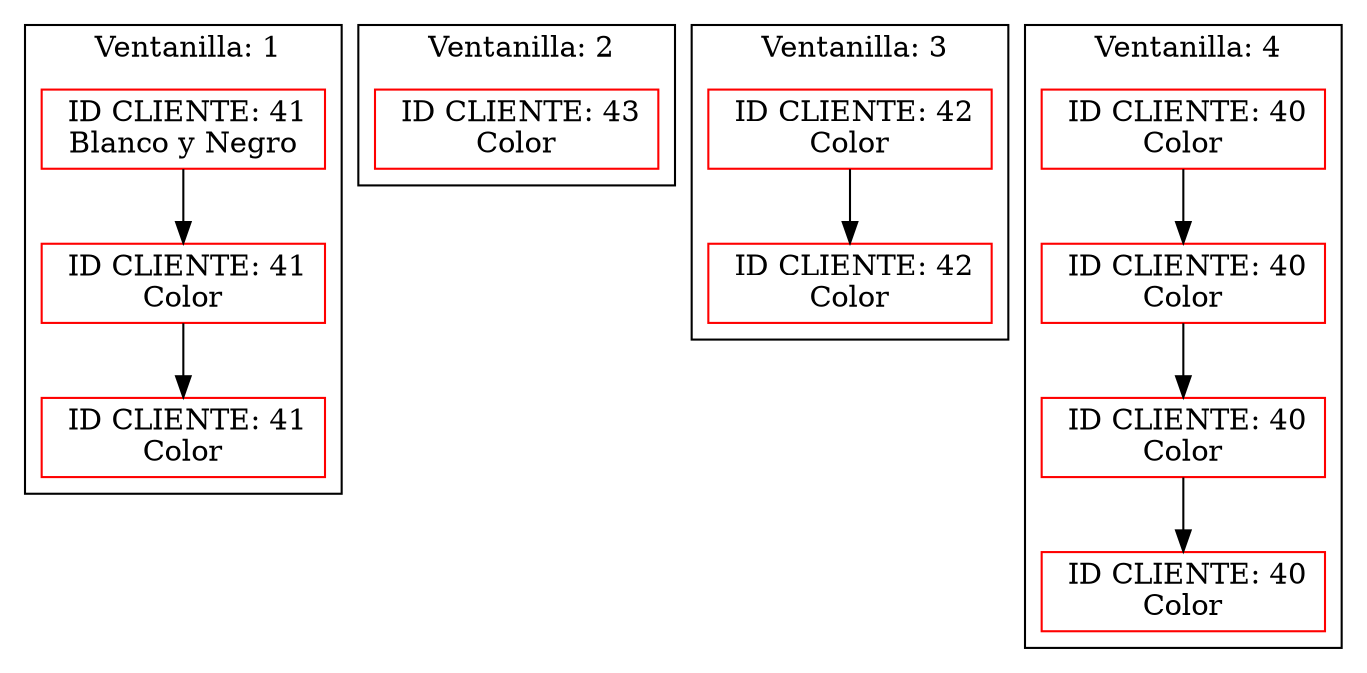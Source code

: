 digraph G { 
node[shape=box, color=red];
subgraph cluster_1{ 
label = " Ventanilla: 1";
nodo21685669[label=" ID CLIENTE: 41
Blanco y Negro"]
nodo2133927002[label=" ID CLIENTE: 41
Color"]
nodo1836019240[label=" ID CLIENTE: 41
Color"]
nodo21685669 -> nodo2133927002;
nodo2133927002 -> nodo1836019240;
}subgraph cluster_2{ 
label = " Ventanilla: 2";
nodo325040804[label=" ID CLIENTE: 43
Color"]
}subgraph cluster_3{ 
label = " Ventanilla: 3";
nodo1173230247[label=" ID CLIENTE: 42
Color"]
nodo856419764[label=" ID CLIENTE: 42
Color"]
nodo1173230247 -> nodo856419764;
}subgraph cluster_4{ 
label = " Ventanilla: 4";
nodo621009875[label=" ID CLIENTE: 40
Color"]
nodo1265094477[label=" ID CLIENTE: 40
Color"]
nodo2125039532[label=" ID CLIENTE: 40
Color"]
nodo312714112[label=" ID CLIENTE: 40
Color"]
nodo621009875 -> nodo1265094477;
nodo1265094477 -> nodo2125039532;
nodo2125039532 -> nodo312714112;
}subgraph cluster_5{ 
label = " Ventanilla: 5";
}} 
